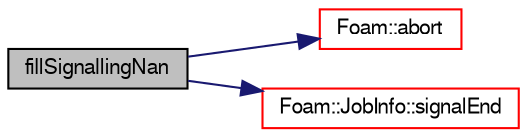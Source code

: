 digraph "fillSignallingNan"
{
  bgcolor="transparent";
  edge [fontname="FreeSans",fontsize="10",labelfontname="FreeSans",labelfontsize="10"];
  node [fontname="FreeSans",fontsize="10",shape=record];
  rankdir="LR";
  Node98 [label="fillSignallingNan",height=0.2,width=0.4,color="black", fillcolor="grey75", style="filled", fontcolor="black"];
  Node98 -> Node99 [color="midnightblue",fontsize="10",style="solid",fontname="FreeSans"];
  Node99 [label="Foam::abort",height=0.2,width=0.4,color="red",URL="$a21124.html#a447107a607d03e417307c203fa5fb44b"];
  Node98 -> Node142 [color="midnightblue",fontsize="10",style="solid",fontname="FreeSans"];
  Node142 [label="Foam::JobInfo::signalEnd",height=0.2,width=0.4,color="red",URL="$a26686.html#ae56e32810fc47c46894d9736b936155d"];
}

